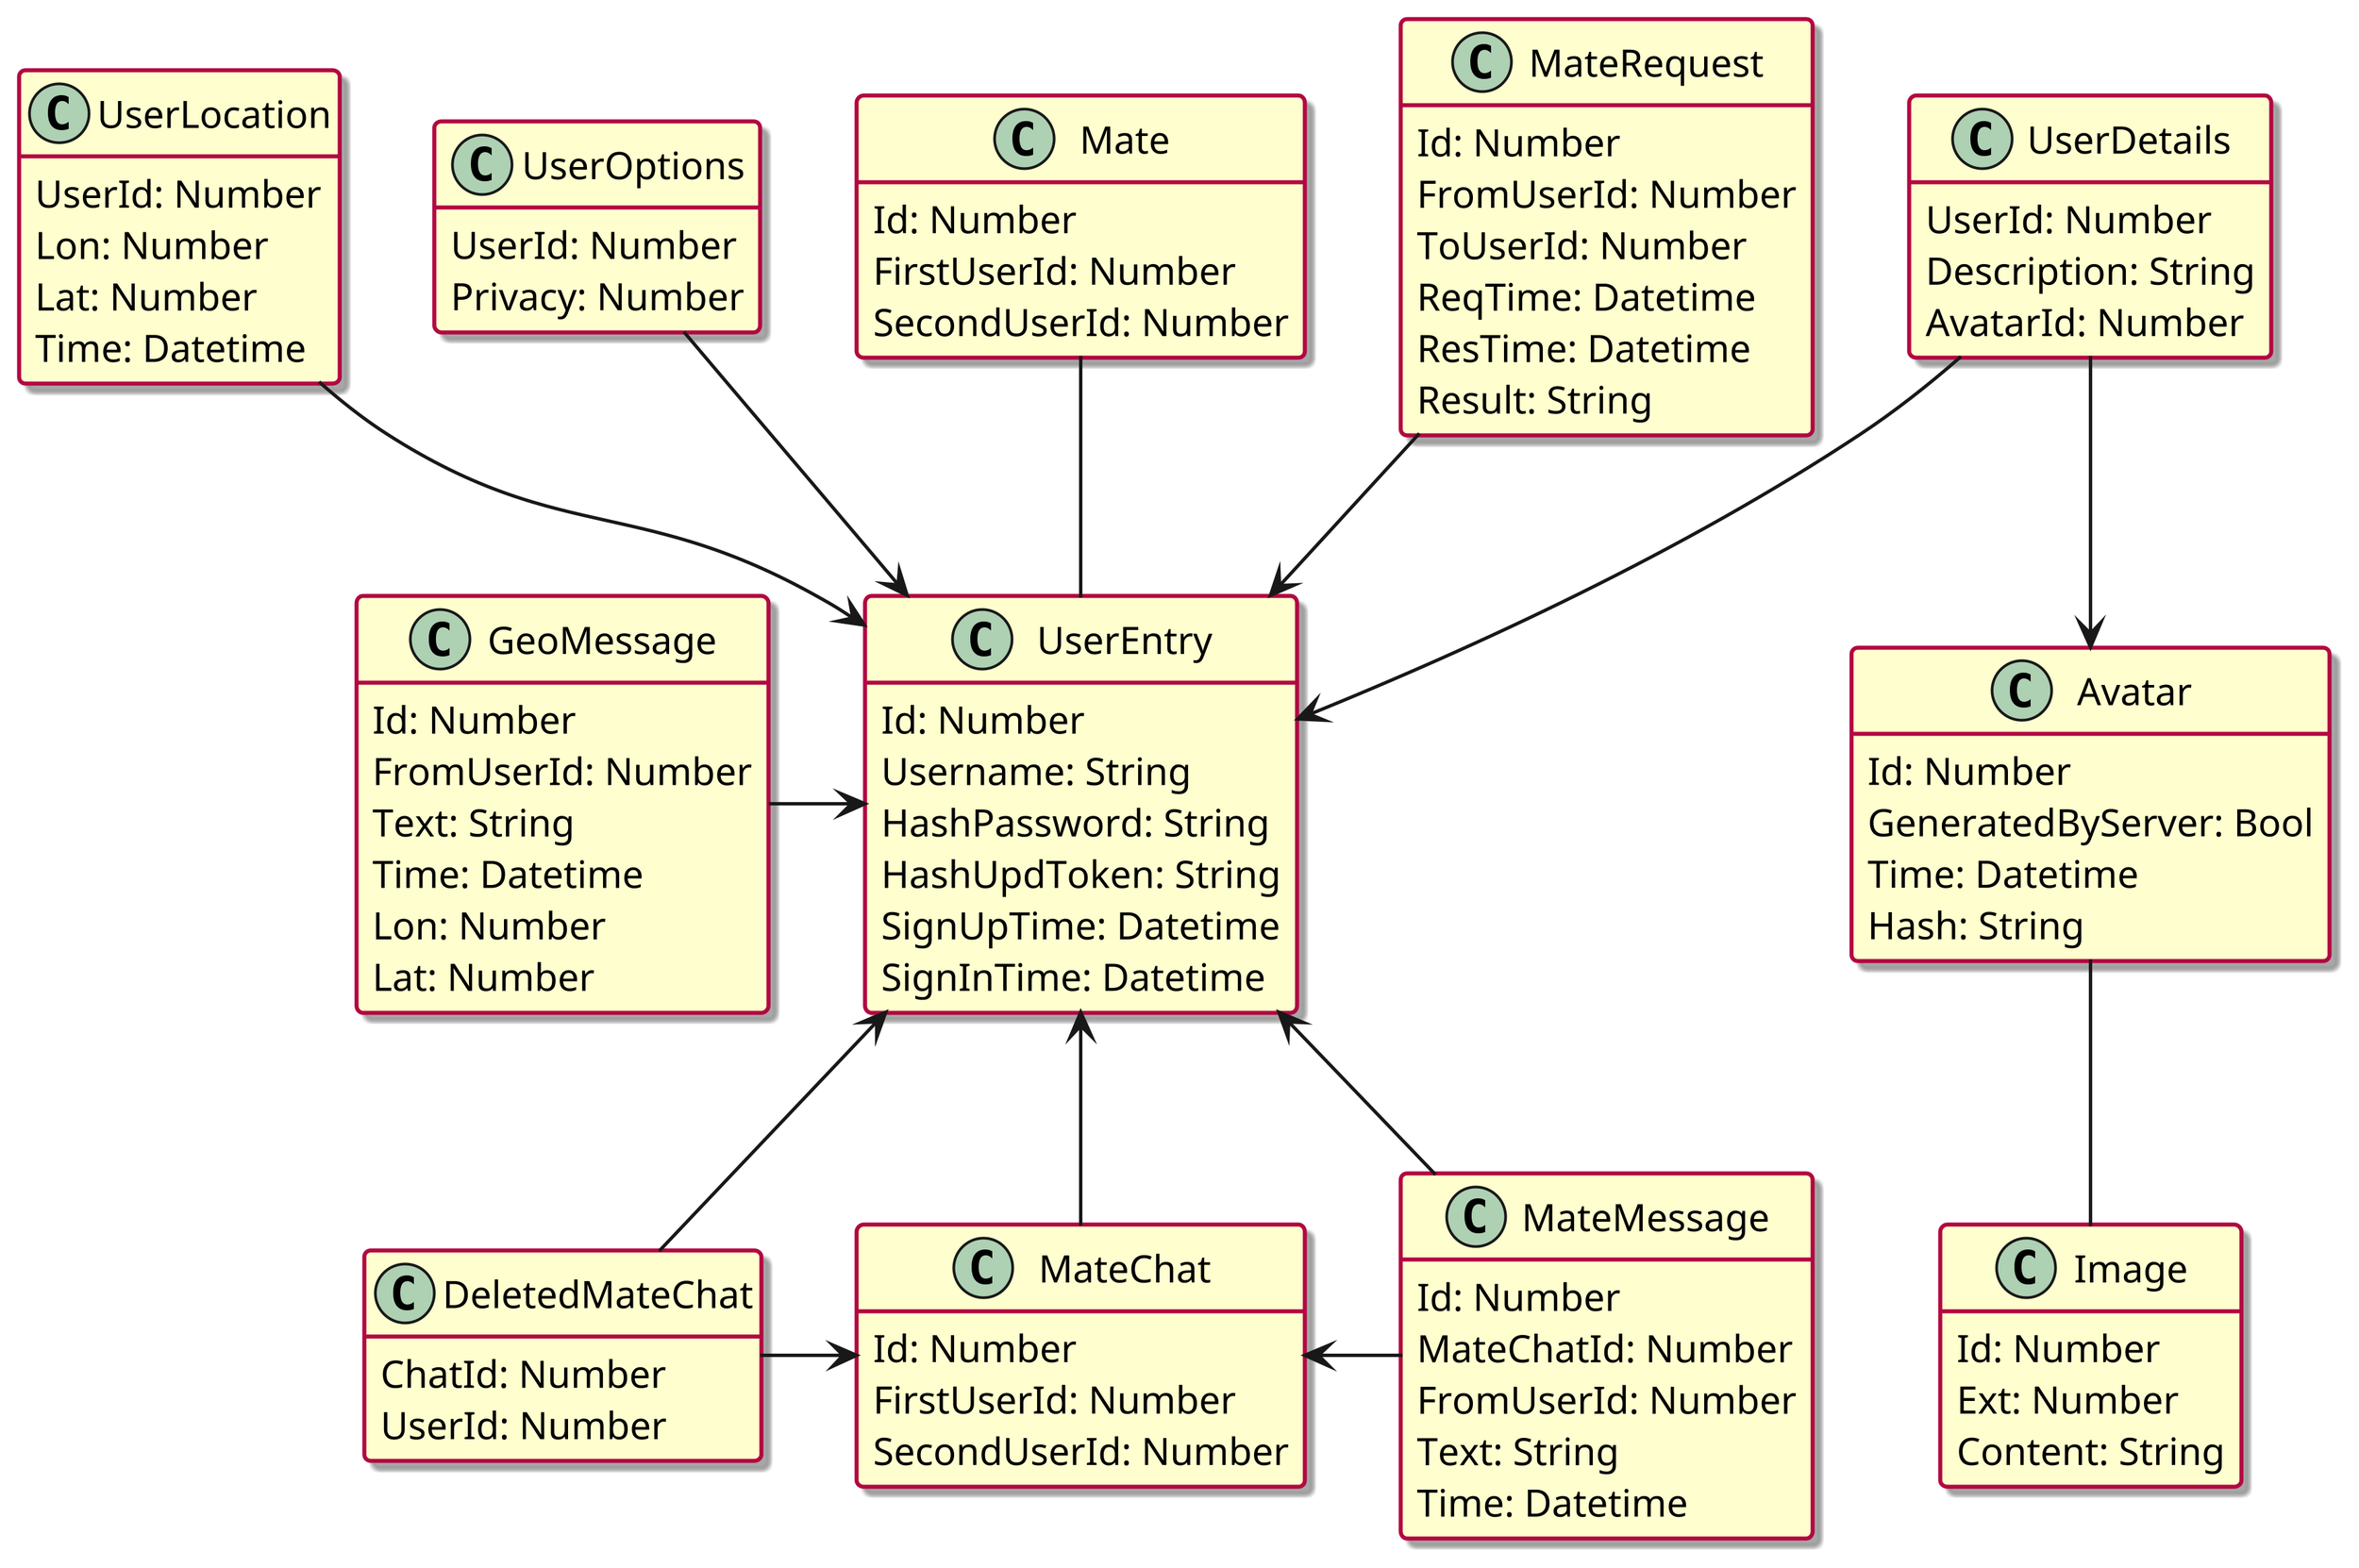 @startuml models_p2

skinparam ArrowThickness 1.25
skinparam ClassBorderThickness 1.5
skinparam ClassBackgroundColor #FEFECE
skinparam ClassBorderColor #B20842

skinparam dpi 400
skinparam Shadowing true

' -----------------------------------------------

hide empty methods
hide empty members

' models
' -----------------------------------------------
'                      | | |
'                      V V V

' File
' -----------------------------------------------

class Image {
    Id: Number
    Ext: Number
    Content: String
}

' User
' -----------------------------------------------

class UserEntry {
    Id: Number
    Username: String
    HashPassword: String
    HashUpdToken: String
    SignUpTime: Datetime
    SignInTime: Datetime
}

class UserLocation {
    UserId: Number
    Lon: Number
    Lat: Number
    Time: Datetime
}

class UserDetails {
    UserId: Number
    Description: String
    AvatarId: Number
}

class UserOptions {
    UserId: Number
    Privacy: Number
}

class Avatar {
    Id: Number
    GeneratedByServer: Bool
    Time: Datetime
    Hash: String
}

' Mate
' -----------------------------------------------

class Mate {
    Id: Number
    FirstUserId: Number
    SecondUserId: Number
}

class MateRequest {
    Id: Number
    FromUserId: Number
    ToUserId: Number
    ReqTime: Datetime
    ResTime: Datetime
    Result: String
}

' Mate-chat
' -----------------------------------------------

class MateChat {
    Id: Number
    FirstUserId: Number
    SecondUserId: Number
}

class MateMessage {
    Id: Number
    MateChatId: Number
    FromUserId: Number
    Text: String
    Time: Datetime
}

class DeletedMateChat {
    ChatId: Number
    UserId: Number
}

' Geo-chat
' -----------------------------------------------

class GeoMessage {
    Id: Number
    FromUserId: Number
    Text: String
    Time: Datetime
    Lon: Number
    Lat: Number
}

' edges
' -----------------------------------------------

UserLocation --> UserEntry
UserOptions --> UserEntry
UserDetails --> UserEntry
UserDetails --> Avatar
Avatar -- Image

' ***

GeoMessage -r-> UserEntry

' ***

MateRequest -d-> UserEntry
Mate -d- UserEntry

' ***
 
MateChat -u-> UserEntry
MateMessage -l-> UserEntry
MateMessage -l-> MateChat

' ***

DeletedMateChat -r-> MateChat
DeletedMateChat -u-> UserEntry

@enduml